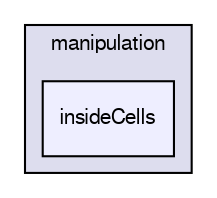 digraph "applications/utilities/mesh/manipulation/insideCells" {
  bgcolor=transparent;
  compound=true
  node [ fontsize="10", fontname="FreeSans"];
  edge [ labelfontsize="10", labelfontname="FreeSans"];
  subgraph clusterdir_15449a1ef4a09517cc5e2efa6b11565e {
    graph [ bgcolor="#ddddee", pencolor="black", label="manipulation" fontname="FreeSans", fontsize="10", URL="dir_15449a1ef4a09517cc5e2efa6b11565e.html"]
  dir_87f7b387995a6bb9c996b7511c677a9b [shape=box, label="insideCells", style="filled", fillcolor="#eeeeff", pencolor="black", URL="dir_87f7b387995a6bb9c996b7511c677a9b.html"];
  }
}
